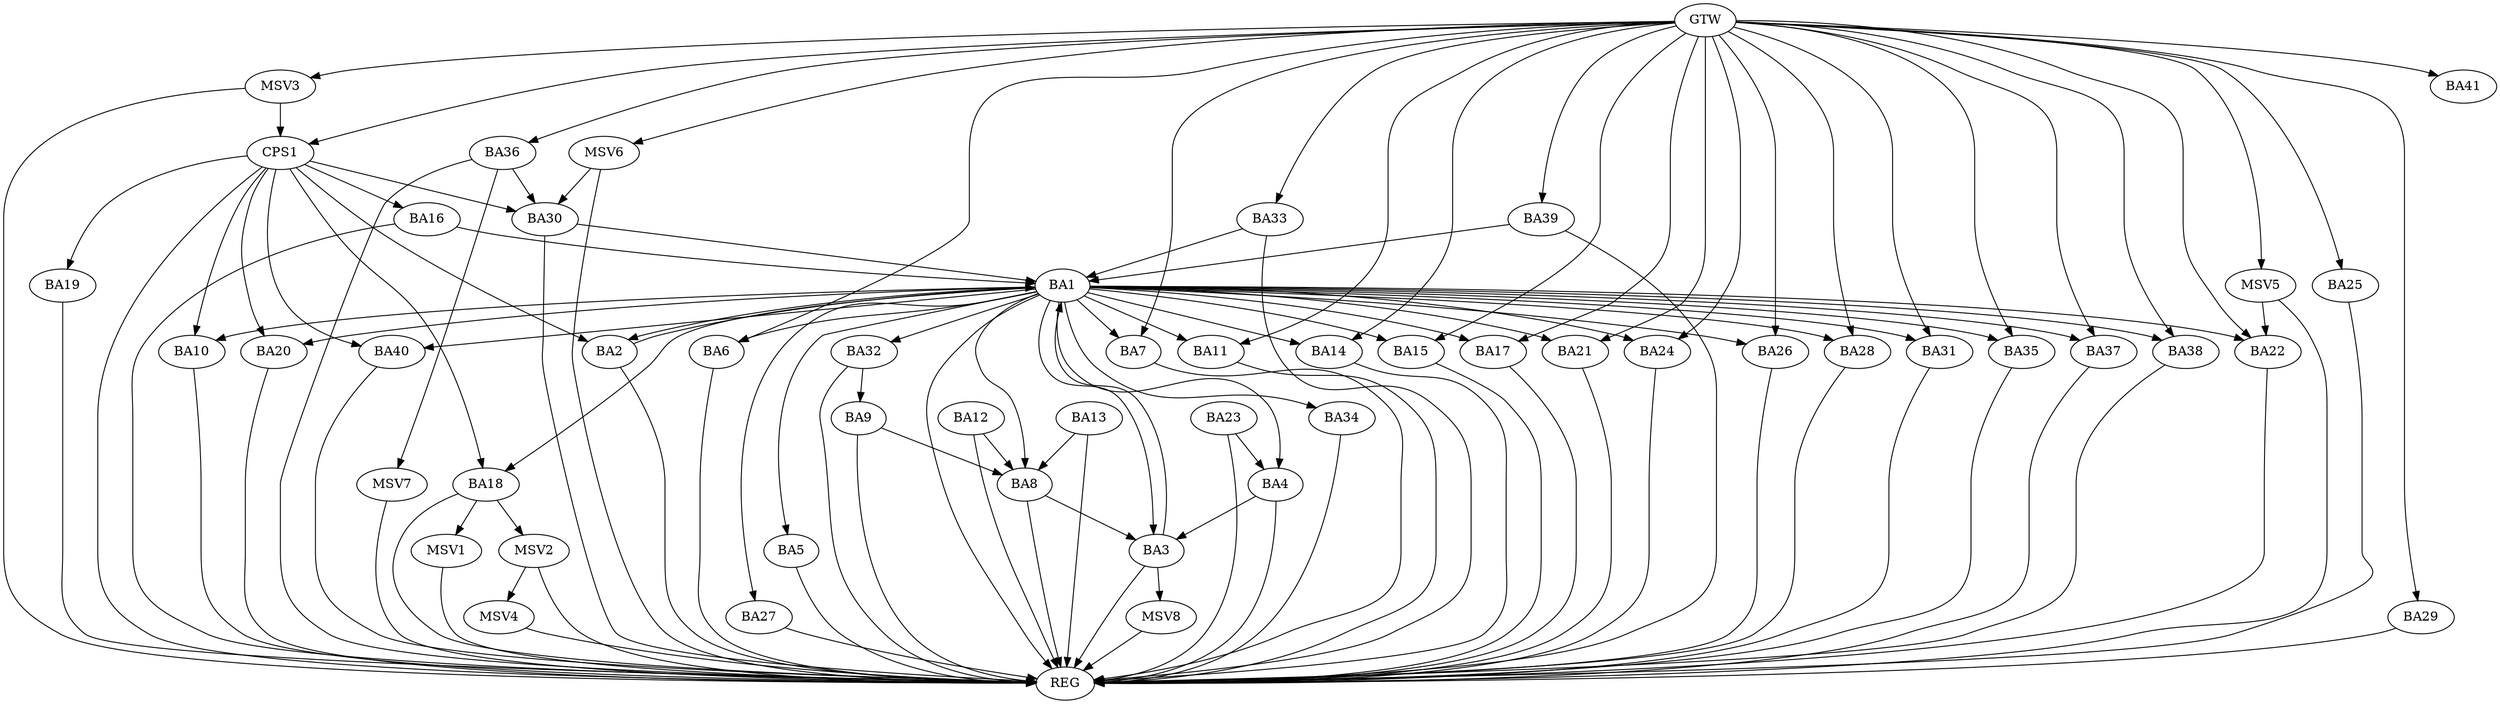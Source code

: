 strict digraph G {
  BA1 [ label="BA1" ];
  BA2 [ label="BA2" ];
  BA3 [ label="BA3" ];
  BA4 [ label="BA4" ];
  BA5 [ label="BA5" ];
  BA6 [ label="BA6" ];
  BA7 [ label="BA7" ];
  BA8 [ label="BA8" ];
  BA9 [ label="BA9" ];
  BA10 [ label="BA10" ];
  BA11 [ label="BA11" ];
  BA12 [ label="BA12" ];
  BA13 [ label="BA13" ];
  BA14 [ label="BA14" ];
  BA15 [ label="BA15" ];
  BA16 [ label="BA16" ];
  BA17 [ label="BA17" ];
  BA18 [ label="BA18" ];
  BA19 [ label="BA19" ];
  BA20 [ label="BA20" ];
  BA21 [ label="BA21" ];
  BA22 [ label="BA22" ];
  BA23 [ label="BA23" ];
  BA24 [ label="BA24" ];
  BA25 [ label="BA25" ];
  BA26 [ label="BA26" ];
  BA27 [ label="BA27" ];
  BA28 [ label="BA28" ];
  BA29 [ label="BA29" ];
  BA30 [ label="BA30" ];
  BA31 [ label="BA31" ];
  BA32 [ label="BA32" ];
  BA33 [ label="BA33" ];
  BA34 [ label="BA34" ];
  BA35 [ label="BA35" ];
  BA36 [ label="BA36" ];
  BA37 [ label="BA37" ];
  BA38 [ label="BA38" ];
  BA39 [ label="BA39" ];
  BA40 [ label="BA40" ];
  BA41 [ label="BA41" ];
  CPS1 [ label="CPS1" ];
  GTW [ label="GTW" ];
  REG [ label="REG" ];
  MSV1 [ label="MSV1" ];
  MSV2 [ label="MSV2" ];
  MSV3 [ label="MSV3" ];
  MSV4 [ label="MSV4" ];
  MSV5 [ label="MSV5" ];
  MSV6 [ label="MSV6" ];
  MSV7 [ label="MSV7" ];
  MSV8 [ label="MSV8" ];
  BA1 -> BA2;
  BA2 -> BA1;
  BA3 -> BA1;
  BA4 -> BA3;
  BA8 -> BA3;
  BA9 -> BA8;
  BA12 -> BA8;
  BA13 -> BA8;
  BA16 -> BA1;
  BA23 -> BA4;
  BA30 -> BA1;
  BA32 -> BA9;
  BA33 -> BA1;
  BA36 -> BA30;
  BA39 -> BA1;
  CPS1 -> BA20;
  CPS1 -> BA40;
  CPS1 -> BA19;
  CPS1 -> BA18;
  CPS1 -> BA10;
  CPS1 -> BA2;
  CPS1 -> BA30;
  CPS1 -> BA16;
  GTW -> BA6;
  GTW -> BA7;
  GTW -> BA11;
  GTW -> BA14;
  GTW -> BA15;
  GTW -> BA17;
  GTW -> BA21;
  GTW -> BA22;
  GTW -> BA24;
  GTW -> BA25;
  GTW -> BA26;
  GTW -> BA28;
  GTW -> BA29;
  GTW -> BA31;
  GTW -> BA33;
  GTW -> BA35;
  GTW -> BA36;
  GTW -> BA37;
  GTW -> BA38;
  GTW -> BA39;
  GTW -> BA41;
  GTW -> CPS1;
  BA1 -> REG;
  BA2 -> REG;
  BA3 -> REG;
  BA4 -> REG;
  BA5 -> REG;
  BA6 -> REG;
  BA7 -> REG;
  BA8 -> REG;
  BA9 -> REG;
  BA10 -> REG;
  BA11 -> REG;
  BA12 -> REG;
  BA13 -> REG;
  BA14 -> REG;
  BA15 -> REG;
  BA16 -> REG;
  BA17 -> REG;
  BA18 -> REG;
  BA19 -> REG;
  BA20 -> REG;
  BA21 -> REG;
  BA22 -> REG;
  BA23 -> REG;
  BA24 -> REG;
  BA25 -> REG;
  BA26 -> REG;
  BA27 -> REG;
  BA28 -> REG;
  BA29 -> REG;
  BA30 -> REG;
  BA31 -> REG;
  BA32 -> REG;
  BA33 -> REG;
  BA34 -> REG;
  BA35 -> REG;
  BA36 -> REG;
  BA37 -> REG;
  BA38 -> REG;
  BA39 -> REG;
  BA40 -> REG;
  CPS1 -> REG;
  BA1 -> BA10;
  BA1 -> BA38;
  BA1 -> BA8;
  BA1 -> BA11;
  BA1 -> BA28;
  BA1 -> BA6;
  BA1 -> BA18;
  BA1 -> BA40;
  BA1 -> BA27;
  BA1 -> BA20;
  BA1 -> BA31;
  BA1 -> BA15;
  BA1 -> BA32;
  BA1 -> BA4;
  BA1 -> BA24;
  BA1 -> BA21;
  BA1 -> BA35;
  BA1 -> BA5;
  BA1 -> BA7;
  BA1 -> BA26;
  BA1 -> BA34;
  BA1 -> BA37;
  BA1 -> BA14;
  BA1 -> BA17;
  BA1 -> BA3;
  BA1 -> BA22;
  BA18 -> MSV1;
  MSV1 -> REG;
  BA18 -> MSV2;
  MSV2 -> REG;
  MSV3 -> CPS1;
  GTW -> MSV3;
  MSV3 -> REG;
  MSV2 -> MSV4;
  MSV4 -> REG;
  MSV5 -> BA22;
  GTW -> MSV5;
  MSV5 -> REG;
  MSV6 -> BA30;
  GTW -> MSV6;
  MSV6 -> REG;
  BA36 -> MSV7;
  MSV7 -> REG;
  BA3 -> MSV8;
  MSV8 -> REG;
}
